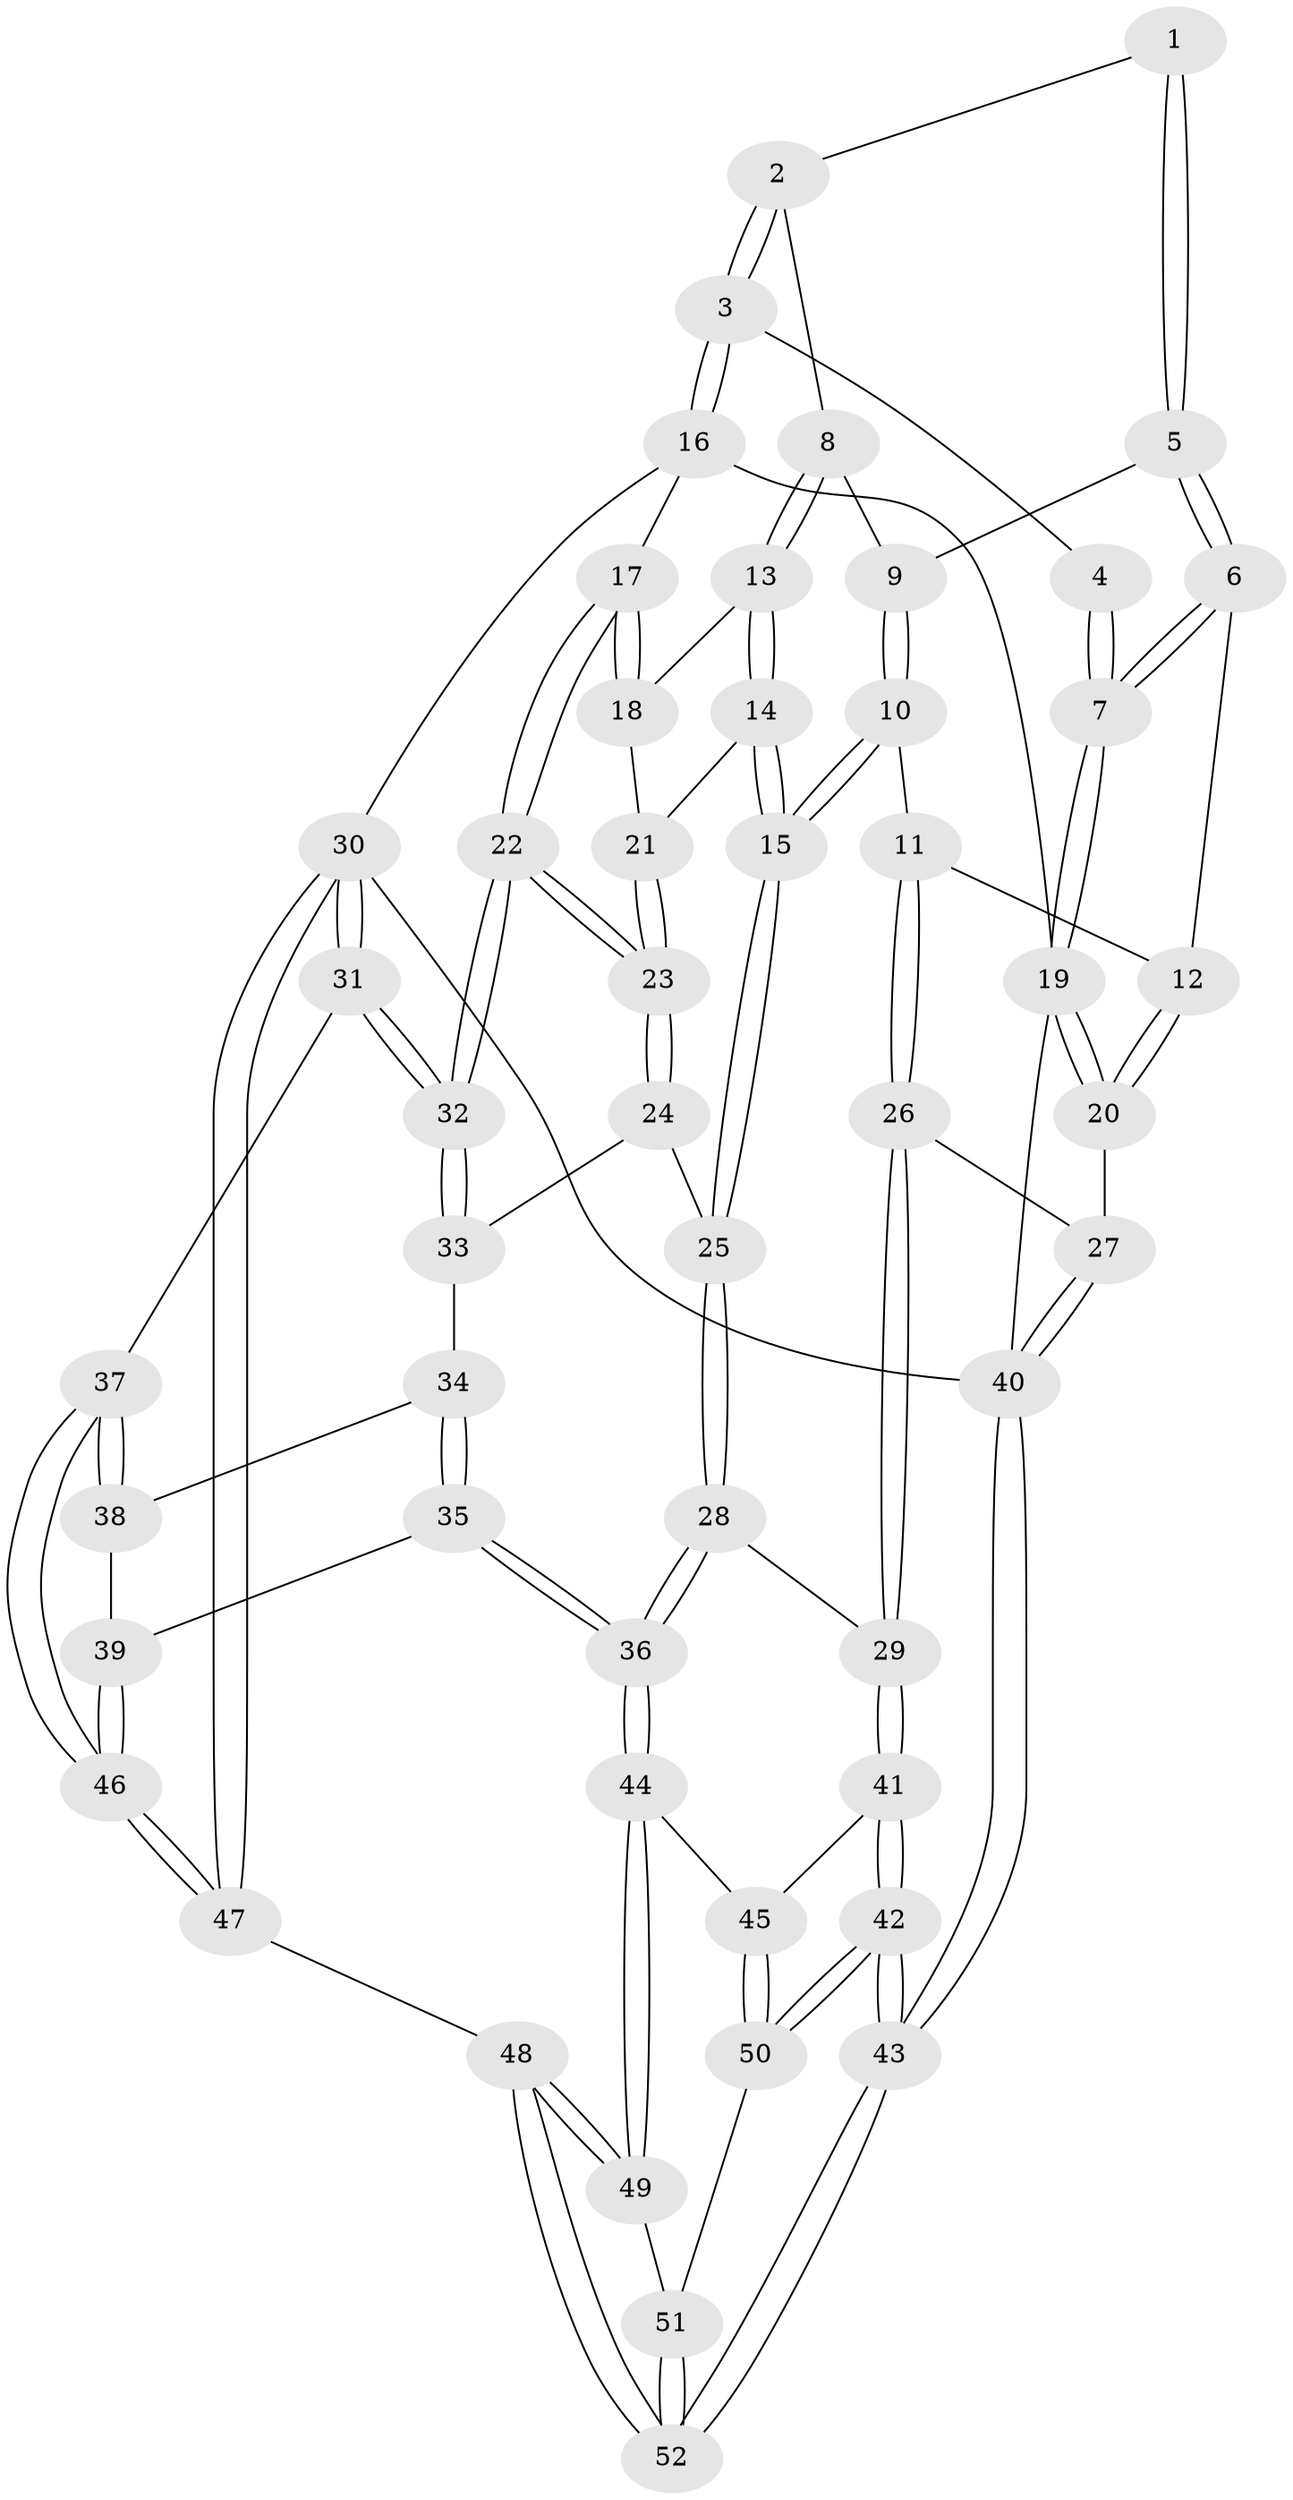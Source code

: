 // coarse degree distribution, {4: 0.3333333333333333, 2: 0.027777777777777776, 6: 0.25, 3: 0.08333333333333333, 7: 0.027777777777777776, 5: 0.2777777777777778}
// Generated by graph-tools (version 1.1) at 2025/21/03/04/25 18:21:43]
// undirected, 52 vertices, 127 edges
graph export_dot {
graph [start="1"]
  node [color=gray90,style=filled];
  1 [pos="+0.40777018095881823+0.01511107478737286"];
  2 [pos="+0.7666110546826961+0.02450621389941198"];
  3 [pos="+1+0"];
  4 [pos="+0.3910905215557433+0"];
  5 [pos="+0.40751516240720326+0.03847742311791576"];
  6 [pos="+0.22201261579060372+0.17135422478850085"];
  7 [pos="+0+0"];
  8 [pos="+0.6571881057230253+0.15559123147770226"];
  9 [pos="+0.42472861803844436+0.062349416876630884"];
  10 [pos="+0.45993374938937454+0.33178037363043117"];
  11 [pos="+0.30388533900266884+0.3673495959635922"];
  12 [pos="+0.21765214588631693+0.18364465234986863"];
  13 [pos="+0.6723543802565422+0.23810250381262707"];
  14 [pos="+0.6749499952987121+0.2798258859043995"];
  15 [pos="+0.5693819890700904+0.4001621588936156"];
  16 [pos="+1+0"];
  17 [pos="+1+0"];
  18 [pos="+0.8945741093053983+0.13224838796680538"];
  19 [pos="+0+0"];
  20 [pos="+0+0.36484732431817263"];
  21 [pos="+0.7330776085073237+0.28963880782791973"];
  22 [pos="+1+0.4308162850199786"];
  23 [pos="+1+0.43004725710319236"];
  24 [pos="+0.601291257998165+0.4406857937225025"];
  25 [pos="+0.5731724793305153+0.4197212667749077"];
  26 [pos="+0.15639829284894446+0.5757488626519894"];
  27 [pos="+0+0.5320916334534473"];
  28 [pos="+0.43897537232366934+0.6222834734548253"];
  29 [pos="+0.1577823167398095+0.5770466417355371"];
  30 [pos="+1+1"];
  31 [pos="+1+0.7226079267439028"];
  32 [pos="+1+0.5616901153170927"];
  33 [pos="+0.7272321251173491+0.6010937854821525"];
  34 [pos="+0.7028119923596755+0.6428900642910645"];
  35 [pos="+0.5418441594810877+0.7453439089413038"];
  36 [pos="+0.5150653938503044+0.7484744875609468"];
  37 [pos="+0.8780957555714881+0.8248455238507918"];
  38 [pos="+0.7529887961392825+0.7577332251123707"];
  39 [pos="+0.6662446280189379+0.8116763360391215"];
  40 [pos="+0+1"];
  41 [pos="+0.19491214125322978+0.7477911999078508"];
  42 [pos="+0+1"];
  43 [pos="+0+1"];
  44 [pos="+0.4705949024758517+0.8615153030045647"];
  45 [pos="+0.30868246888334655+0.8494531307291554"];
  46 [pos="+0.7522062857039263+0.9603279688814601"];
  47 [pos="+0.6624596160073439+1"];
  48 [pos="+0.5990094907024825+1"];
  49 [pos="+0.48581011148977166+0.9214138649935725"];
  50 [pos="+0.2608798033621634+0.9571781797671282"];
  51 [pos="+0.3399187546347747+0.9672920381745022"];
  52 [pos="+0.2799988179279587+1"];
  1 -- 2;
  1 -- 5;
  1 -- 5;
  2 -- 3;
  2 -- 3;
  2 -- 8;
  3 -- 4;
  3 -- 16;
  3 -- 16;
  4 -- 7;
  4 -- 7;
  5 -- 6;
  5 -- 6;
  5 -- 9;
  6 -- 7;
  6 -- 7;
  6 -- 12;
  7 -- 19;
  7 -- 19;
  8 -- 9;
  8 -- 13;
  8 -- 13;
  9 -- 10;
  9 -- 10;
  10 -- 11;
  10 -- 15;
  10 -- 15;
  11 -- 12;
  11 -- 26;
  11 -- 26;
  12 -- 20;
  12 -- 20;
  13 -- 14;
  13 -- 14;
  13 -- 18;
  14 -- 15;
  14 -- 15;
  14 -- 21;
  15 -- 25;
  15 -- 25;
  16 -- 17;
  16 -- 19;
  16 -- 30;
  17 -- 18;
  17 -- 18;
  17 -- 22;
  17 -- 22;
  18 -- 21;
  19 -- 20;
  19 -- 20;
  19 -- 40;
  20 -- 27;
  21 -- 23;
  21 -- 23;
  22 -- 23;
  22 -- 23;
  22 -- 32;
  22 -- 32;
  23 -- 24;
  23 -- 24;
  24 -- 25;
  24 -- 33;
  25 -- 28;
  25 -- 28;
  26 -- 27;
  26 -- 29;
  26 -- 29;
  27 -- 40;
  27 -- 40;
  28 -- 29;
  28 -- 36;
  28 -- 36;
  29 -- 41;
  29 -- 41;
  30 -- 31;
  30 -- 31;
  30 -- 47;
  30 -- 47;
  30 -- 40;
  31 -- 32;
  31 -- 32;
  31 -- 37;
  32 -- 33;
  32 -- 33;
  33 -- 34;
  34 -- 35;
  34 -- 35;
  34 -- 38;
  35 -- 36;
  35 -- 36;
  35 -- 39;
  36 -- 44;
  36 -- 44;
  37 -- 38;
  37 -- 38;
  37 -- 46;
  37 -- 46;
  38 -- 39;
  39 -- 46;
  39 -- 46;
  40 -- 43;
  40 -- 43;
  41 -- 42;
  41 -- 42;
  41 -- 45;
  42 -- 43;
  42 -- 43;
  42 -- 50;
  42 -- 50;
  43 -- 52;
  43 -- 52;
  44 -- 45;
  44 -- 49;
  44 -- 49;
  45 -- 50;
  45 -- 50;
  46 -- 47;
  46 -- 47;
  47 -- 48;
  48 -- 49;
  48 -- 49;
  48 -- 52;
  48 -- 52;
  49 -- 51;
  50 -- 51;
  51 -- 52;
  51 -- 52;
}

